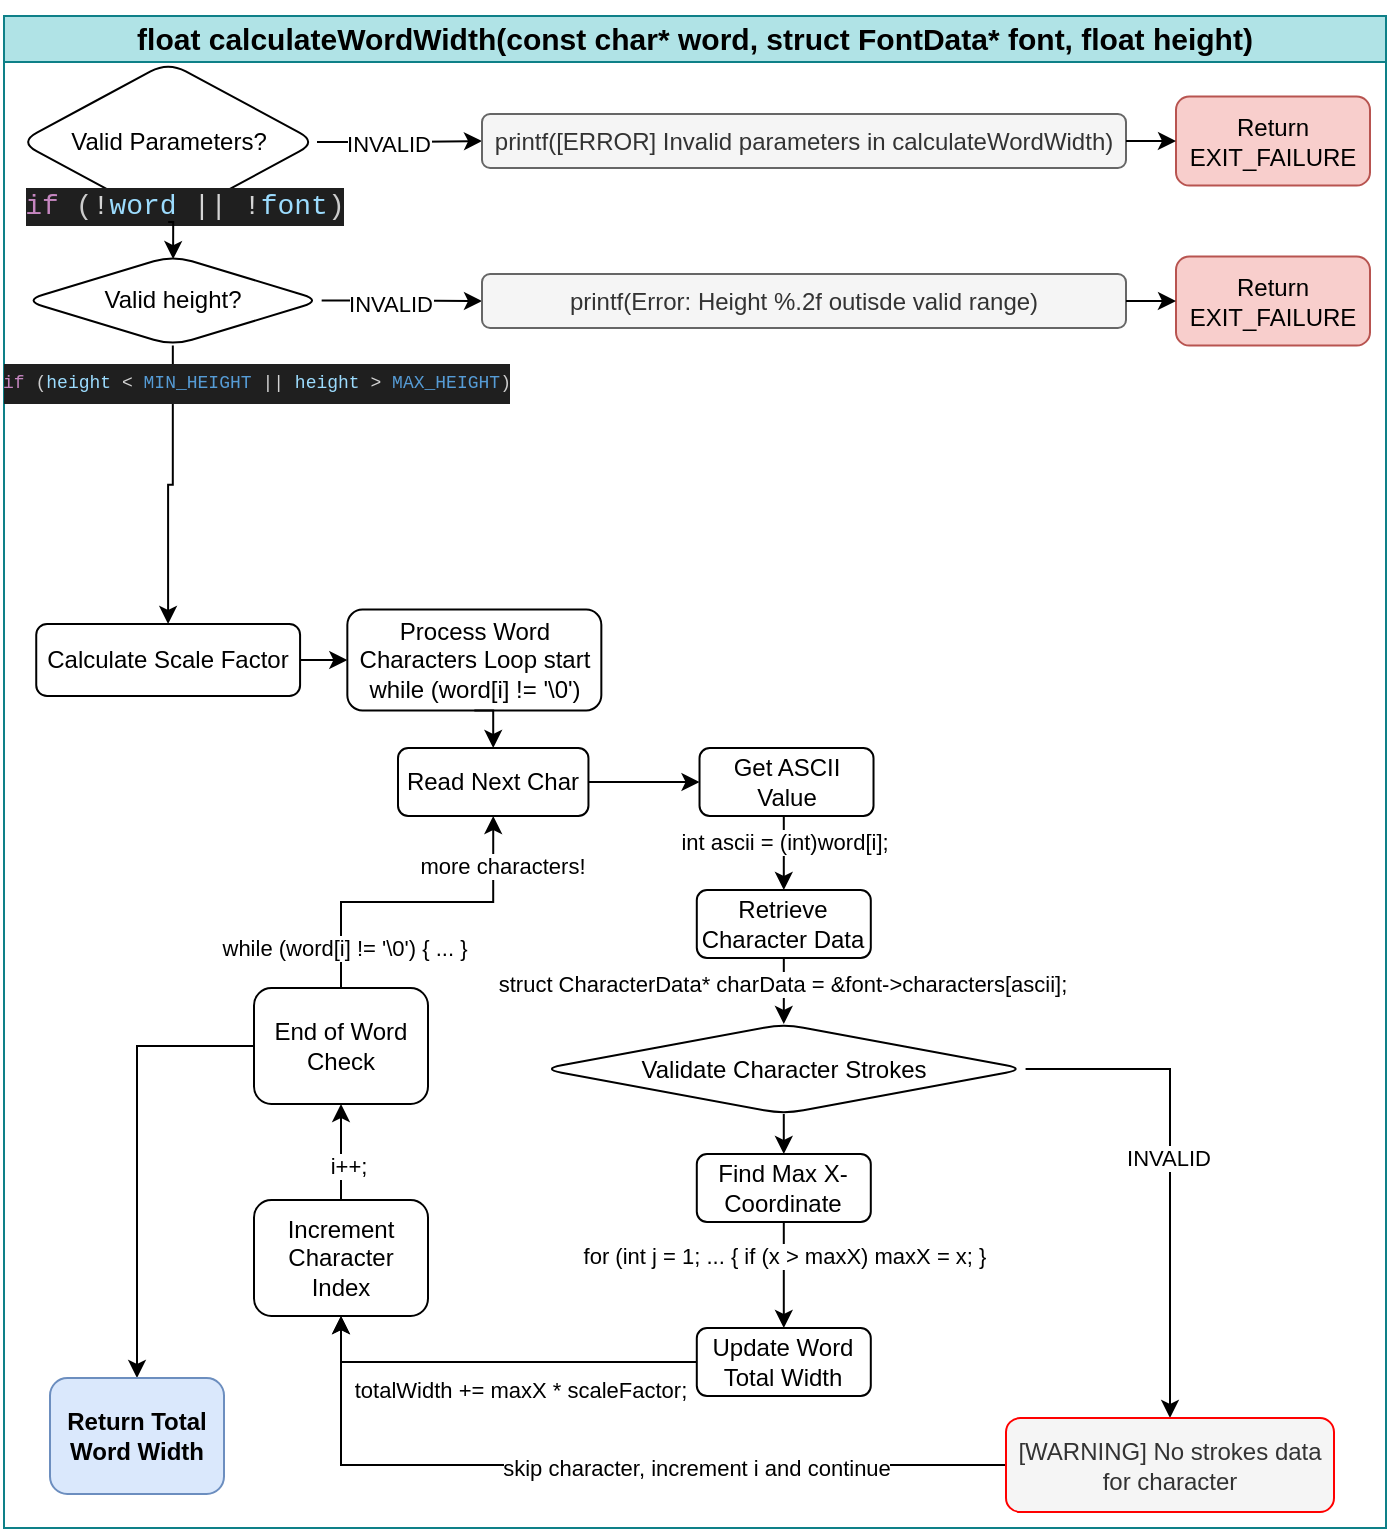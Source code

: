 <mxfile version="25.0.2">
  <diagram id="readFontFile" name="readFontFile">
    <mxGraphModel dx="1050" dy="-452" grid="1" gridSize="10" guides="1" tooltips="1" connect="1" arrows="1" fold="1" page="1" pageScale="1" pageWidth="827" pageHeight="1169" math="0" shadow="0">
      <root>
        <mxCell id="0" />
        <mxCell id="1" parent="0" />
        <mxCell id="29" value="" style="endArrow=classic;html=1;exitX=0;exitY=0.5;entryX=0;entryY=0.5;fontColor=#FFFFFF;" parent="1" edge="1">
          <mxGeometry width="50" height="50" relative="1" as="geometry">
            <Array as="points">
              <mxPoint x="100" y="760" />
              <mxPoint x="100" y="630" />
            </Array>
            <mxPoint x="180" y="790.0" as="targetPoint" />
          </mxGeometry>
        </mxCell>
        <mxCell id="33_n0GsjHKrFexk1TpIo-29" value="&lt;p class=&quot;MsoNormal&quot;&gt;&lt;b&gt;&lt;span style=&quot;line-height: 110%;&quot;&gt;&lt;font style=&quot;font-size: 15px;&quot;&gt;float calculateWordWidth(const char* word, struct FontData* font, float height)&lt;/font&gt;&lt;span style=&quot;color: rgb(68, 114, 196); font-size: 12pt;&quot;&gt;&lt;/span&gt;&lt;/span&gt;&lt;/b&gt;&lt;/p&gt;" style="swimlane;whiteSpace=wrap;html=1;fillColor=#b0e3e6;strokeColor=#0e8088;" parent="1" vertex="1">
          <mxGeometry x="68" y="1230" width="691" height="756" as="geometry" />
        </mxCell>
        <mxCell id="33_n0GsjHKrFexk1TpIo-30" style="edgeStyle=orthogonalEdgeStyle;rounded=0;orthogonalLoop=1;jettySize=auto;html=1;exitX=1;exitY=0.5;exitDx=0;exitDy=0;" parent="33_n0GsjHKrFexk1TpIo-29" source="33_n0GsjHKrFexk1TpIo-32" target="33_n0GsjHKrFexk1TpIo-33" edge="1">
          <mxGeometry relative="1" as="geometry" />
        </mxCell>
        <mxCell id="33_n0GsjHKrFexk1TpIo-31" value="INVALID" style="edgeLabel;html=1;align=center;verticalAlign=middle;resizable=0;points=[];" parent="33_n0GsjHKrFexk1TpIo-30" vertex="1" connectable="0">
          <mxGeometry x="-0.153" y="-1" relative="1" as="geometry">
            <mxPoint as="offset" />
          </mxGeometry>
        </mxCell>
        <mxCell id="33_n0GsjHKrFexk1TpIo-32" value="Valid Parameters?" style="rhombus;whiteSpace=wrap;html=1;rounded=1;" parent="33_n0GsjHKrFexk1TpIo-29" vertex="1">
          <mxGeometry x="7.67" y="23" width="148.83" height="80" as="geometry" />
        </mxCell>
        <mxCell id="33_n0GsjHKrFexk1TpIo-33" value="printf([ERROR] Invalid parameters in calculateWordWidth)" style="rounded=1;whiteSpace=wrap;html=1;fillColor=#f5f5f5;strokeColor=#666666;fontColor=#333333;" parent="33_n0GsjHKrFexk1TpIo-29" vertex="1">
          <mxGeometry x="239" y="49" width="322" height="27" as="geometry" />
        </mxCell>
        <mxCell id="33_n0GsjHKrFexk1TpIo-34" value="Return EXIT_FAILURE" style="whiteSpace=wrap;html=1;fillColor=#f8cecc;strokeColor=#b85450;rounded=1;" parent="33_n0GsjHKrFexk1TpIo-29" vertex="1">
          <mxGeometry x="586" y="40.25" width="97" height="44.5" as="geometry" />
        </mxCell>
        <mxCell id="33_n0GsjHKrFexk1TpIo-35" value="" style="edgeStyle=orthogonalEdgeStyle;rounded=0;orthogonalLoop=1;jettySize=auto;html=1;exitX=1;exitY=0.5;exitDx=0;exitDy=0;" parent="33_n0GsjHKrFexk1TpIo-29" source="33_n0GsjHKrFexk1TpIo-33" target="33_n0GsjHKrFexk1TpIo-34" edge="1">
          <mxGeometry relative="1" as="geometry">
            <mxPoint x="374.517" y="74.0" as="sourcePoint" />
          </mxGeometry>
        </mxCell>
        <mxCell id="33_n0GsjHKrFexk1TpIo-36" value="&lt;div style=&quot;color: rgb(204, 204, 204); background-color: rgb(31, 31, 31); font-family: Consolas, &amp;quot;Courier New&amp;quot;, monospace; font-size: 14px; line-height: 19px; white-space-collapse: preserve;&quot;&gt;&lt;span style=&quot;color: #c586c0;&quot;&gt;if&lt;/span&gt; (&lt;span style=&quot;color: #d4d4d4;&quot;&gt;!&lt;/span&gt;&lt;span style=&quot;color: #9cdcfe;&quot;&gt;word&lt;/span&gt; &lt;span style=&quot;color: #d4d4d4;&quot;&gt;||&lt;/span&gt; &lt;span style=&quot;color: #d4d4d4;&quot;&gt;!&lt;/span&gt;&lt;span style=&quot;color: #9cdcfe;&quot;&gt;font&lt;/span&gt;)&lt;/div&gt;" style="text;html=1;align=center;verticalAlign=middle;resizable=0;points=[];autosize=1;strokeColor=none;fillColor=none;" parent="33_n0GsjHKrFexk1TpIo-29" vertex="1">
          <mxGeometry x="7.67" y="79" width="164" height="31" as="geometry" />
        </mxCell>
        <mxCell id="33_n0GsjHKrFexk1TpIo-37" style="edgeStyle=orthogonalEdgeStyle;rounded=0;orthogonalLoop=1;jettySize=auto;html=1;exitX=1;exitY=0.5;exitDx=0;exitDy=0;entryX=0;entryY=0.5;entryDx=0;entryDy=0;" parent="33_n0GsjHKrFexk1TpIo-29" source="33_n0GsjHKrFexk1TpIo-38" target="33_n0GsjHKrFexk1TpIo-45" edge="1">
          <mxGeometry relative="1" as="geometry">
            <mxPoint x="246.07" y="342.8" as="targetPoint" />
          </mxGeometry>
        </mxCell>
        <mxCell id="33_n0GsjHKrFexk1TpIo-38" value="Calculate Scale Factor" style="whiteSpace=wrap;html=1;rounded=1;" parent="33_n0GsjHKrFexk1TpIo-29" vertex="1">
          <mxGeometry x="16.12" y="304" width="131.92" height="36" as="geometry" />
        </mxCell>
        <mxCell id="33_n0GsjHKrFexk1TpIo-39" style="edgeStyle=orthogonalEdgeStyle;rounded=0;orthogonalLoop=1;jettySize=auto;html=1;exitX=0.5;exitY=1;exitDx=0;exitDy=0;entryX=0.5;entryY=0;entryDx=0;entryDy=0;" parent="33_n0GsjHKrFexk1TpIo-29" source="33_n0GsjHKrFexk1TpIo-41" target="33_n0GsjHKrFexk1TpIo-67" edge="1">
          <mxGeometry relative="1" as="geometry">
            <mxPoint x="389.621" y="661.724" as="targetPoint" />
          </mxGeometry>
        </mxCell>
        <mxCell id="33_n0GsjHKrFexk1TpIo-40" value="for (int j = 1; ... { if (x &amp;gt; maxX) maxX = x; }" style="edgeLabel;html=1;align=center;verticalAlign=middle;resizable=0;points=[];" parent="33_n0GsjHKrFexk1TpIo-39" vertex="1" connectable="0">
          <mxGeometry x="-0.376" relative="1" as="geometry">
            <mxPoint as="offset" />
          </mxGeometry>
        </mxCell>
        <mxCell id="33_n0GsjHKrFexk1TpIo-41" value="Find Max X-Coordinate" style="rounded=1;whiteSpace=wrap;html=1;" parent="33_n0GsjHKrFexk1TpIo-29" vertex="1">
          <mxGeometry x="346.4" y="569" width="87" height="34" as="geometry" />
        </mxCell>
        <mxCell id="33_n0GsjHKrFexk1TpIo-42" style="edgeStyle=orthogonalEdgeStyle;rounded=0;orthogonalLoop=1;jettySize=auto;html=1;exitX=0.5;exitY=1;exitDx=0;exitDy=0;entryX=0.5;entryY=0;entryDx=0;entryDy=0;" parent="33_n0GsjHKrFexk1TpIo-29" source="33_n0GsjHKrFexk1TpIo-60" target="33_n0GsjHKrFexk1TpIo-41" edge="1">
          <mxGeometry relative="1" as="geometry" />
        </mxCell>
        <mxCell id="33_n0GsjHKrFexk1TpIo-43" value="Get ASCII Value" style="rounded=1;whiteSpace=wrap;html=1;" parent="33_n0GsjHKrFexk1TpIo-29" vertex="1">
          <mxGeometry x="347.76" y="366" width="87" height="34" as="geometry" />
        </mxCell>
        <mxCell id="33_n0GsjHKrFexk1TpIo-44" style="edgeStyle=orthogonalEdgeStyle;rounded=0;orthogonalLoop=1;jettySize=auto;html=1;exitX=1;exitY=0.5;exitDx=0;exitDy=0;" parent="33_n0GsjHKrFexk1TpIo-29" source="33_n0GsjHKrFexk1TpIo-65" target="33_n0GsjHKrFexk1TpIo-43" edge="1">
          <mxGeometry relative="1" as="geometry" />
        </mxCell>
        <mxCell id="33_n0GsjHKrFexk1TpIo-45" value="Process Word Characters Loop start&lt;br&gt;while (word[i] != &#39;\0&#39;)" style="rounded=1;whiteSpace=wrap;html=1;" parent="33_n0GsjHKrFexk1TpIo-29" vertex="1">
          <mxGeometry x="171.67" y="296.75" width="127" height="50.5" as="geometry" />
        </mxCell>
        <mxCell id="33_n0GsjHKrFexk1TpIo-46" style="edgeStyle=orthogonalEdgeStyle;rounded=0;orthogonalLoop=1;jettySize=auto;html=1;exitX=1;exitY=0.5;exitDx=0;exitDy=0;" parent="33_n0GsjHKrFexk1TpIo-29" source="33_n0GsjHKrFexk1TpIo-48" target="33_n0GsjHKrFexk1TpIo-49" edge="1">
          <mxGeometry relative="1" as="geometry" />
        </mxCell>
        <mxCell id="33_n0GsjHKrFexk1TpIo-47" value="INVALID" style="edgeLabel;html=1;align=center;verticalAlign=middle;resizable=0;points=[];" parent="33_n0GsjHKrFexk1TpIo-46" vertex="1" connectable="0">
          <mxGeometry x="-0.153" y="-1" relative="1" as="geometry">
            <mxPoint as="offset" />
          </mxGeometry>
        </mxCell>
        <mxCell id="33_n0GsjHKrFexk1TpIo-48" value="Valid height?" style="rhombus;whiteSpace=wrap;html=1;rounded=1;" parent="33_n0GsjHKrFexk1TpIo-29" vertex="1">
          <mxGeometry x="10" y="119.75" width="148.83" height="45" as="geometry" />
        </mxCell>
        <mxCell id="33_n0GsjHKrFexk1TpIo-49" value="printf(Error: Height %.2f outisde valid range)" style="rounded=1;whiteSpace=wrap;html=1;fillColor=#f5f5f5;strokeColor=#666666;fontColor=#333333;" parent="33_n0GsjHKrFexk1TpIo-29" vertex="1">
          <mxGeometry x="239" y="129" width="322" height="27" as="geometry" />
        </mxCell>
        <mxCell id="33_n0GsjHKrFexk1TpIo-50" value="Return EXIT_FAILURE" style="whiteSpace=wrap;html=1;fillColor=#f8cecc;strokeColor=#b85450;rounded=1;" parent="33_n0GsjHKrFexk1TpIo-29" vertex="1">
          <mxGeometry x="586" y="120.25" width="97" height="44.5" as="geometry" />
        </mxCell>
        <mxCell id="33_n0GsjHKrFexk1TpIo-51" value="" style="edgeStyle=orthogonalEdgeStyle;rounded=0;orthogonalLoop=1;jettySize=auto;html=1;exitX=1;exitY=0.5;exitDx=0;exitDy=0;" parent="33_n0GsjHKrFexk1TpIo-29" source="33_n0GsjHKrFexk1TpIo-49" target="33_n0GsjHKrFexk1TpIo-50" edge="1">
          <mxGeometry relative="1" as="geometry">
            <mxPoint x="374.517" y="154.0" as="sourcePoint" />
          </mxGeometry>
        </mxCell>
        <mxCell id="33_n0GsjHKrFexk1TpIo-52" style="edgeStyle=orthogonalEdgeStyle;rounded=0;orthogonalLoop=1;jettySize=auto;html=1;exitX=0.5;exitY=1;exitDx=0;exitDy=0;" parent="33_n0GsjHKrFexk1TpIo-29" source="33_n0GsjHKrFexk1TpIo-48" target="33_n0GsjHKrFexk1TpIo-38" edge="1">
          <mxGeometry relative="1" as="geometry">
            <mxPoint x="83.267" y="229.34" as="targetPoint" />
          </mxGeometry>
        </mxCell>
        <mxCell id="33_n0GsjHKrFexk1TpIo-53" style="edgeStyle=orthogonalEdgeStyle;rounded=0;orthogonalLoop=1;jettySize=auto;html=1;exitX=0.5;exitY=1;exitDx=0;exitDy=0;entryX=0.501;entryY=0.04;entryDx=0;entryDy=0;entryPerimeter=0;" parent="33_n0GsjHKrFexk1TpIo-29" source="33_n0GsjHKrFexk1TpIo-32" target="33_n0GsjHKrFexk1TpIo-48" edge="1">
          <mxGeometry relative="1" as="geometry" />
        </mxCell>
        <mxCell id="33_n0GsjHKrFexk1TpIo-54" value="&lt;br&gt;&lt;div style=&quot;color: rgb(204, 204, 204); background-color: rgb(31, 31, 31); font-family: Consolas, &amp;quot;Courier New&amp;quot;, monospace; font-weight: normal; line-height: 19px; white-space: pre;&quot;&gt;&lt;div style=&quot;&quot;&gt;&lt;font style=&quot;font-size: 9px;&quot;&gt;&lt;span style=&quot;color: rgb(197, 134, 192);&quot;&gt;if&lt;/span&gt;&lt;span style=&quot;color: rgb(204, 204, 204);&quot;&gt; (&lt;/span&gt;&lt;span style=&quot;color: rgb(156, 220, 254);&quot;&gt;height&lt;/span&gt;&lt;span style=&quot;color: rgb(204, 204, 204);&quot;&gt; &lt;/span&gt;&lt;span style=&quot;color: rgb(212, 212, 212);&quot;&gt;&amp;lt;&lt;/span&gt;&lt;span style=&quot;color: rgb(204, 204, 204);&quot;&gt; &lt;/span&gt;&lt;span style=&quot;color: rgb(86, 156, 214);&quot;&gt;MIN_HEIGHT&lt;/span&gt;&lt;span style=&quot;color: rgb(204, 204, 204);&quot;&gt; &lt;/span&gt;&lt;span style=&quot;color: rgb(212, 212, 212);&quot;&gt;||&lt;/span&gt;&lt;span style=&quot;color: rgb(204, 204, 204);&quot;&gt; &lt;/span&gt;&lt;span style=&quot;color: rgb(156, 220, 254);&quot;&gt;height&lt;/span&gt;&lt;span style=&quot;color: rgb(204, 204, 204);&quot;&gt; &lt;/span&gt;&lt;span style=&quot;color: rgb(212, 212, 212);&quot;&gt;&amp;gt;&lt;/span&gt;&lt;span style=&quot;color: rgb(204, 204, 204);&quot;&gt; &lt;/span&gt;&lt;span style=&quot;color: rgb(86, 156, 214);&quot;&gt;MAX_HEIGHT&lt;/span&gt;&lt;span style=&quot;color: rgb(204, 204, 204);&quot;&gt;)&lt;/span&gt;&lt;/font&gt;&lt;/div&gt;&lt;/div&gt;&lt;div&gt;&lt;br/&gt;&lt;/div&gt;" style="text;html=1;align=center;verticalAlign=middle;resizable=0;points=[];autosize=1;strokeColor=none;fillColor=none;" parent="33_n0GsjHKrFexk1TpIo-29" vertex="1">
          <mxGeometry y="152" width="251" height="61" as="geometry" />
        </mxCell>
        <mxCell id="33_n0GsjHKrFexk1TpIo-55" value="Retrieve Character Data" style="rounded=1;whiteSpace=wrap;html=1;" parent="33_n0GsjHKrFexk1TpIo-29" vertex="1">
          <mxGeometry x="346.4" y="437" width="87" height="34" as="geometry" />
        </mxCell>
        <mxCell id="33_n0GsjHKrFexk1TpIo-56" value="" style="edgeStyle=orthogonalEdgeStyle;rounded=0;orthogonalLoop=1;jettySize=auto;html=1;exitX=0.5;exitY=1;exitDx=0;exitDy=0;entryX=0.5;entryY=0;entryDx=0;entryDy=0;" parent="33_n0GsjHKrFexk1TpIo-29" source="33_n0GsjHKrFexk1TpIo-43" target="33_n0GsjHKrFexk1TpIo-55" edge="1">
          <mxGeometry relative="1" as="geometry">
            <mxPoint x="463.27" y="2824" as="sourcePoint" />
            <mxPoint x="462.27" y="2936" as="targetPoint" />
          </mxGeometry>
        </mxCell>
        <mxCell id="33_n0GsjHKrFexk1TpIo-57" value="int ascii = (int)word[i];" style="edgeLabel;html=1;align=center;verticalAlign=middle;resizable=0;points=[];" parent="33_n0GsjHKrFexk1TpIo-56" vertex="1" connectable="0">
          <mxGeometry x="-0.28" relative="1" as="geometry">
            <mxPoint as="offset" />
          </mxGeometry>
        </mxCell>
        <mxCell id="33_n0GsjHKrFexk1TpIo-58" style="edgeStyle=orthogonalEdgeStyle;rounded=0;orthogonalLoop=1;jettySize=auto;html=1;exitX=1;exitY=0.5;exitDx=0;exitDy=0;" parent="33_n0GsjHKrFexk1TpIo-29" source="33_n0GsjHKrFexk1TpIo-60" target="33_n0GsjHKrFexk1TpIo-63" edge="1">
          <mxGeometry relative="1" as="geometry">
            <mxPoint x="581" y="380" as="targetPoint" />
          </mxGeometry>
        </mxCell>
        <mxCell id="33_n0GsjHKrFexk1TpIo-59" value="INVALID" style="edgeLabel;html=1;align=center;verticalAlign=middle;resizable=0;points=[];" parent="33_n0GsjHKrFexk1TpIo-58" vertex="1" connectable="0">
          <mxGeometry x="-0.059" y="-1" relative="1" as="geometry">
            <mxPoint as="offset" />
          </mxGeometry>
        </mxCell>
        <mxCell id="33_n0GsjHKrFexk1TpIo-60" value="Validate Character Strokes" style="rhombus;whiteSpace=wrap;html=1;rounded=1;" parent="33_n0GsjHKrFexk1TpIo-29" vertex="1">
          <mxGeometry x="269.0" y="504" width="241.79" height="45" as="geometry" />
        </mxCell>
        <mxCell id="33_n0GsjHKrFexk1TpIo-61" value="" style="edgeStyle=orthogonalEdgeStyle;rounded=0;orthogonalLoop=1;jettySize=auto;html=1;exitX=0.5;exitY=1;exitDx=0;exitDy=0;entryX=0.5;entryY=0;entryDx=0;entryDy=0;" parent="33_n0GsjHKrFexk1TpIo-29" source="33_n0GsjHKrFexk1TpIo-55" target="33_n0GsjHKrFexk1TpIo-60" edge="1">
          <mxGeometry relative="1" as="geometry">
            <mxPoint x="464.27" y="2908" as="sourcePoint" />
            <mxPoint x="464.27" y="2983" as="targetPoint" />
          </mxGeometry>
        </mxCell>
        <mxCell id="33_n0GsjHKrFexk1TpIo-62" value="struct CharacterData* charData = &amp;amp;font-&amp;gt;characters[ascii];" style="edgeLabel;html=1;align=center;verticalAlign=middle;resizable=0;points=[];" parent="33_n0GsjHKrFexk1TpIo-61" vertex="1" connectable="0">
          <mxGeometry x="-0.204" y="-1" relative="1" as="geometry">
            <mxPoint as="offset" />
          </mxGeometry>
        </mxCell>
        <mxCell id="33_n0GsjHKrFexk1TpIo-77" style="edgeStyle=orthogonalEdgeStyle;rounded=0;orthogonalLoop=1;jettySize=auto;html=1;exitX=0;exitY=0.5;exitDx=0;exitDy=0;entryX=0.5;entryY=1;entryDx=0;entryDy=0;" parent="33_n0GsjHKrFexk1TpIo-29" source="33_n0GsjHKrFexk1TpIo-63" target="33_n0GsjHKrFexk1TpIo-71" edge="1">
          <mxGeometry relative="1" as="geometry" />
        </mxCell>
        <mxCell id="33_n0GsjHKrFexk1TpIo-78" value="skip character, increment i and continue" style="edgeLabel;html=1;align=center;verticalAlign=middle;resizable=0;points=[];" parent="33_n0GsjHKrFexk1TpIo-77" vertex="1" connectable="0">
          <mxGeometry x="-0.23" y="1" relative="1" as="geometry">
            <mxPoint x="1" as="offset" />
          </mxGeometry>
        </mxCell>
        <mxCell id="33_n0GsjHKrFexk1TpIo-63" value="[WARNING] No strokes data for character" style="rounded=1;whiteSpace=wrap;html=1;fillColor=#f5f5f5;strokeColor=#ff0000;fontColor=#333333;" parent="33_n0GsjHKrFexk1TpIo-29" vertex="1">
          <mxGeometry x="501" y="701" width="164" height="47" as="geometry" />
        </mxCell>
        <mxCell id="33_n0GsjHKrFexk1TpIo-64" value="" style="edgeStyle=orthogonalEdgeStyle;rounded=0;orthogonalLoop=1;jettySize=auto;html=1;exitX=0.5;exitY=1;exitDx=0;exitDy=0;entryX=0.5;entryY=0;entryDx=0;entryDy=0;" parent="33_n0GsjHKrFexk1TpIo-29" source="33_n0GsjHKrFexk1TpIo-45" target="33_n0GsjHKrFexk1TpIo-65" edge="1">
          <mxGeometry relative="1" as="geometry">
            <mxPoint x="384" y="2736" as="sourcePoint" />
            <mxPoint x="422" y="2813" as="targetPoint" />
          </mxGeometry>
        </mxCell>
        <mxCell id="33_n0GsjHKrFexk1TpIo-65" value="Read Next Char" style="rounded=1;whiteSpace=wrap;html=1;" parent="33_n0GsjHKrFexk1TpIo-29" vertex="1">
          <mxGeometry x="197.0" y="366" width="95.23" height="34" as="geometry" />
        </mxCell>
        <mxCell id="33_n0GsjHKrFexk1TpIo-66" value="totalWidth += maxX * scaleFactor;" style="edgeStyle=orthogonalEdgeStyle;rounded=0;orthogonalLoop=1;jettySize=auto;html=1;exitX=0;exitY=0.5;exitDx=0;exitDy=0;entryX=0.5;entryY=1;entryDx=0;entryDy=0;" parent="33_n0GsjHKrFexk1TpIo-29" source="33_n0GsjHKrFexk1TpIo-67" target="33_n0GsjHKrFexk1TpIo-71" edge="1">
          <mxGeometry x="-0.12" y="14" relative="1" as="geometry">
            <mxPoint x="151.69" y="673.103" as="targetPoint" />
            <mxPoint as="offset" />
          </mxGeometry>
        </mxCell>
        <mxCell id="33_n0GsjHKrFexk1TpIo-67" value="Update Word Total Width" style="rounded=1;whiteSpace=wrap;html=1;" parent="33_n0GsjHKrFexk1TpIo-29" vertex="1">
          <mxGeometry x="346.4" y="656" width="87" height="34" as="geometry" />
        </mxCell>
        <mxCell id="33_n0GsjHKrFexk1TpIo-68" style="edgeStyle=orthogonalEdgeStyle;rounded=0;orthogonalLoop=1;jettySize=auto;html=1;exitX=0.5;exitY=0;exitDx=0;exitDy=0;entryX=0.5;entryY=1;entryDx=0;entryDy=0;" parent="33_n0GsjHKrFexk1TpIo-29" source="33_n0GsjHKrFexk1TpIo-73" target="33_n0GsjHKrFexk1TpIo-65" edge="1">
          <mxGeometry relative="1" as="geometry">
            <mxPoint x="232.034" y="412.759" as="targetPoint" />
          </mxGeometry>
        </mxCell>
        <mxCell id="33_n0GsjHKrFexk1TpIo-69" value="while (word[i] != &#39;\0&#39;) { ... }" style="edgeLabel;html=1;align=center;verticalAlign=middle;resizable=0;points=[];" parent="33_n0GsjHKrFexk1TpIo-68" vertex="1" connectable="0">
          <mxGeometry x="-0.625" y="2" relative="1" as="geometry">
            <mxPoint x="3" y="10" as="offset" />
          </mxGeometry>
        </mxCell>
        <mxCell id="33_n0GsjHKrFexk1TpIo-70" value="more characters!" style="edgeLabel;html=1;align=center;verticalAlign=middle;resizable=0;points=[];" parent="33_n0GsjHKrFexk1TpIo-68" vertex="1" connectable="0">
          <mxGeometry x="-0.02" y="-2" relative="1" as="geometry">
            <mxPoint x="44" y="-20" as="offset" />
          </mxGeometry>
        </mxCell>
        <mxCell id="33_n0GsjHKrFexk1TpIo-71" value="Increment Character Index" style="rounded=1;whiteSpace=wrap;html=1;" parent="33_n0GsjHKrFexk1TpIo-29" vertex="1">
          <mxGeometry x="125" y="592" width="87" height="58" as="geometry" />
        </mxCell>
        <mxCell id="33_n0GsjHKrFexk1TpIo-72" style="edgeStyle=orthogonalEdgeStyle;rounded=0;orthogonalLoop=1;jettySize=auto;html=1;exitX=0;exitY=0.5;exitDx=0;exitDy=0;" parent="33_n0GsjHKrFexk1TpIo-29" source="33_n0GsjHKrFexk1TpIo-73" target="33_n0GsjHKrFexk1TpIo-76" edge="1">
          <mxGeometry relative="1" as="geometry">
            <mxPoint x="52.417" y="665.417" as="targetPoint" />
          </mxGeometry>
        </mxCell>
        <mxCell id="33_n0GsjHKrFexk1TpIo-73" value="End of Word Check" style="rounded=1;whiteSpace=wrap;html=1;" parent="33_n0GsjHKrFexk1TpIo-29" vertex="1">
          <mxGeometry x="125" y="486" width="87" height="58" as="geometry" />
        </mxCell>
        <mxCell id="33_n0GsjHKrFexk1TpIo-74" value="" style="edgeStyle=orthogonalEdgeStyle;rounded=0;orthogonalLoop=1;jettySize=auto;html=1;exitX=0.5;exitY=0;exitDx=0;exitDy=0;entryX=0.5;entryY=1;entryDx=0;entryDy=0;" parent="33_n0GsjHKrFexk1TpIo-29" source="33_n0GsjHKrFexk1TpIo-71" target="33_n0GsjHKrFexk1TpIo-73" edge="1">
          <mxGeometry relative="1" as="geometry">
            <mxPoint x="317" y="2812" as="targetPoint" />
            <mxPoint x="241" y="3004" as="sourcePoint" />
          </mxGeometry>
        </mxCell>
        <mxCell id="33_n0GsjHKrFexk1TpIo-75" value="i++;" style="edgeLabel;html=1;align=center;verticalAlign=middle;resizable=0;points=[];" parent="33_n0GsjHKrFexk1TpIo-74" vertex="1" connectable="0">
          <mxGeometry x="-0.086" relative="1" as="geometry">
            <mxPoint x="3" y="5" as="offset" />
          </mxGeometry>
        </mxCell>
        <mxCell id="33_n0GsjHKrFexk1TpIo-76" value="&lt;b&gt;Return Total Word Width&lt;/b&gt;" style="rounded=1;whiteSpace=wrap;html=1;fillColor=#dae8fc;strokeColor=#6c8ebf;" parent="33_n0GsjHKrFexk1TpIo-29" vertex="1">
          <mxGeometry x="23" y="681" width="87" height="58" as="geometry" />
        </mxCell>
      </root>
    </mxGraphModel>
  </diagram>
</mxfile>
